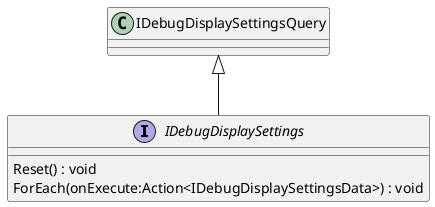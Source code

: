 @startuml
interface IDebugDisplaySettings {
    Reset() : void
    ForEach(onExecute:Action<IDebugDisplaySettingsData>) : void
}
IDebugDisplaySettingsQuery <|-- IDebugDisplaySettings
@enduml
